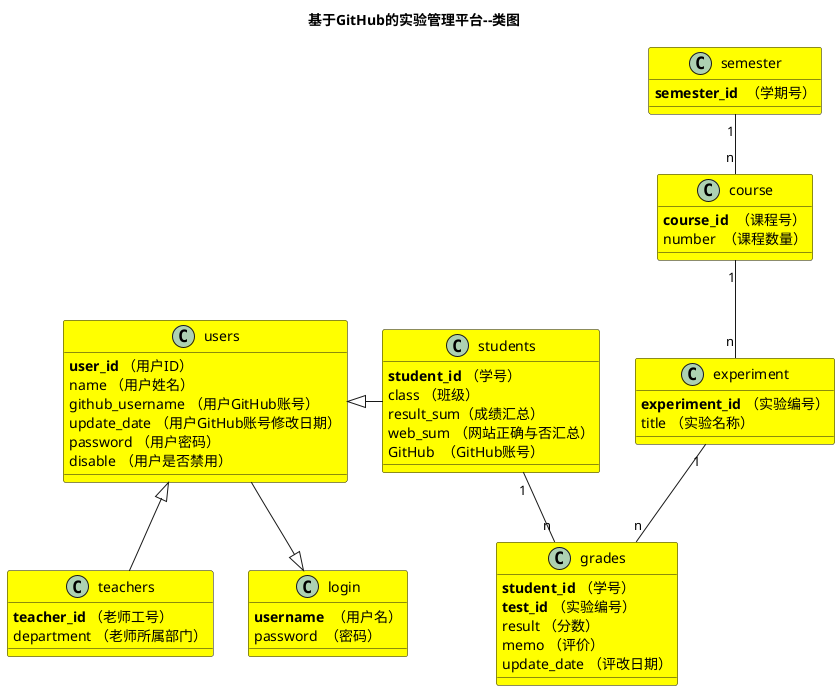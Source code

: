 @startuml
title 基于GitHub的实验管理平台--类图

class users #YELLOW{
    <b>user_id</b> （用户ID）
    name （用户姓名）
    github_username （用户GitHub账号）
    update_date （用户GitHub账号修改日期）
    password （用户密码）
    disable （用户是否禁用）
}
class teachers #YELLOW{
    <b>teacher_id</b> （老师工号）
    department （老师所属部门）
}
class students #YELLOW{
    <b>student_id</b> （学号）
    class （班级）
    result_sum（成绩汇总）
    web_sum （网站正确与否汇总）
    GitHub  （GitHub账号）
}
users <|- students
users <|-- teachers
users --|> login
class login  #YELLOW{
    <b>username</b>  （用户名）
    password  （密码）
}
class grades  #YELLOW{
    <b>student_id</b> （学号）
    <b>test_id</b> （实验编号）
    result （分数）
    memo （评价）
    update_date （评改日期）
}

class experiment  #YELLOW{
    <b>experiment_id</b> （实验编号）
    title （实验名称）
}
class course #YELLOW{
    <b>course_id</b>  （课程号）
    number  （课程数量）
}
class semester #YELLOW{
    <b>semester_id</b>  （学期号）

}

students "1" -- "n"  grades
experiment "1" -- "n"  grades
course "1" -- "n"  experiment
semester "1" -- "n"  course


@enduml